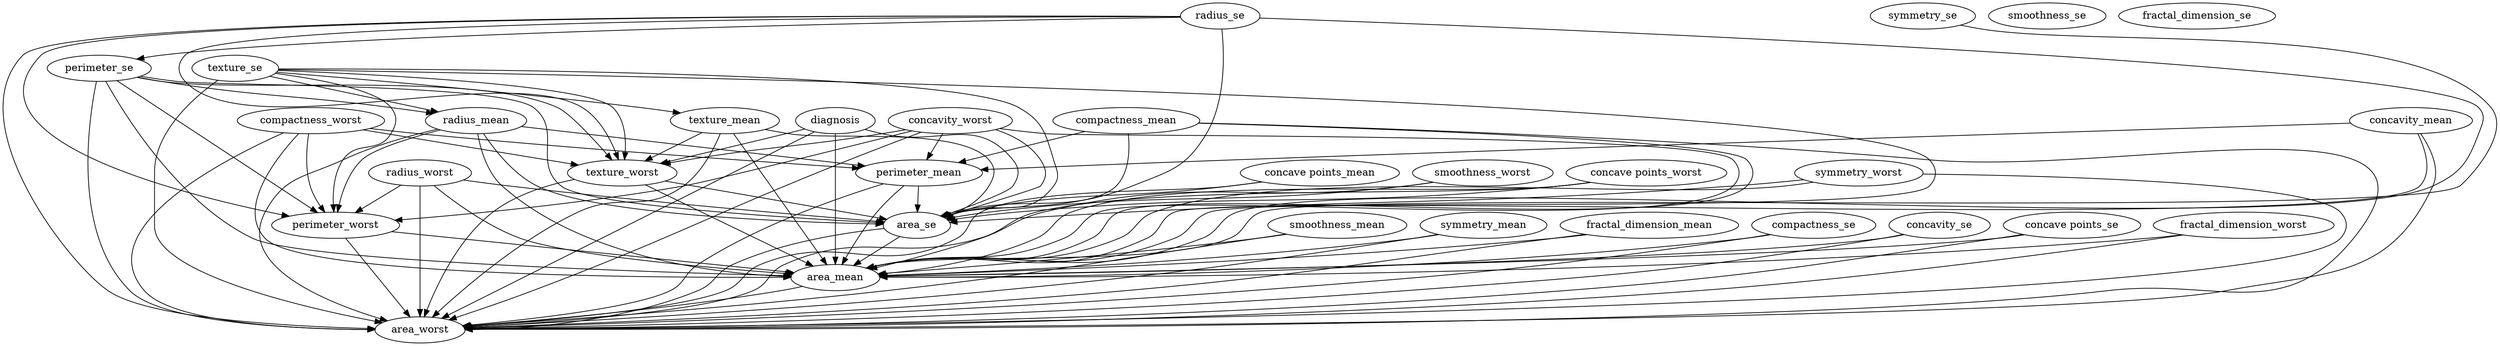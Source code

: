 strict digraph  {
diagnosis;
radius_mean;
texture_mean;
perimeter_mean;
area_mean;
smoothness_mean;
compactness_mean;
concavity_mean;
"concave points_mean";
symmetry_mean;
fractal_dimension_mean;
radius_se;
texture_se;
perimeter_se;
area_se;
smoothness_se;
compactness_se;
concavity_se;
"concave points_se";
symmetry_se;
fractal_dimension_se;
radius_worst;
texture_worst;
perimeter_worst;
area_worst;
smoothness_worst;
compactness_worst;
concavity_worst;
"concave points_worst";
symmetry_worst;
fractal_dimension_worst;
diagnosis -> area_mean  [origin=learned, weight="37.676609834336816"];
diagnosis -> area_se  [origin=learned, weight="-3.0750485224630735"];
diagnosis -> texture_worst  [origin=learned, weight="1.078596741949257"];
diagnosis -> area_worst  [origin=learned, weight="-33.190483476581804"];
radius_mean -> perimeter_mean  [origin=learned, weight="6.290243425406026"];
radius_mean -> area_mean  [origin=learned, weight="19.229732480772235"];
radius_mean -> area_se  [origin=learned, weight="7.697602717646167"];
radius_mean -> perimeter_worst  [origin=learned, weight="-2.3631037797010017"];
radius_mean -> area_worst  [origin=learned, weight="-58.28813578138152"];
texture_mean -> area_mean  [origin=learned, weight="-9.20872403797335"];
texture_mean -> area_se  [origin=learned, weight="-2.3115291818448336"];
texture_mean -> texture_worst  [origin=learned, weight="0.8782541891936706"];
texture_mean -> area_worst  [origin=learned, weight="4.288582768341826"];
perimeter_mean -> area_mean  [origin=learned, weight="7.77741815257961"];
perimeter_mean -> area_se  [origin=learned, weight="-0.9859833295966564"];
perimeter_mean -> area_worst  [origin=learned, weight="-15.766268889006652"];
area_mean -> area_worst  [origin=learned, weight="1.1598591600439854"];
smoothness_mean -> area_mean  [origin=learned, weight="-7.4878069172486645"];
smoothness_mean -> area_worst  [origin=learned, weight="2.046557987625492"];
compactness_mean -> perimeter_mean  [origin=learned, weight="0.8531862704351454"];
compactness_mean -> area_mean  [origin=learned, weight="-10.282271695994014"];
compactness_mean -> area_se  [origin=learned, weight="-1.5236817071049644"];
compactness_mean -> area_worst  [origin=learned, weight="9.304298627682892"];
concavity_mean -> perimeter_mean  [origin=learned, weight="1.0129282156298072"];
concavity_mean -> area_mean  [origin=learned, weight="-3.9426029000348946"];
concavity_mean -> area_worst  [origin=learned, weight="9.467975300330378"];
"concave points_mean" -> area_se  [origin=learned, weight="-1.2512700017174538"];
"concave points_mean" -> area_worst  [origin=learned, weight="4.173044254584025"];
symmetry_mean -> area_mean  [origin=learned, weight="-15.331290749703024"];
symmetry_mean -> area_worst  [origin=learned, weight="6.026899486992352"];
fractal_dimension_mean -> area_mean  [origin=learned, weight="-5.564552070882575"];
fractal_dimension_mean -> area_worst  [origin=learned, weight="2.0238367887633504"];
radius_se -> area_mean  [origin=learned, weight="2.1221201539226207"];
radius_se -> perimeter_se  [origin=learned, weight="3.9305901097329956"];
radius_se -> area_se  [origin=learned, weight="10.587116312276763"];
radius_se -> texture_worst  [origin=learned, weight="-1.0531959368992332"];
radius_se -> perimeter_worst  [origin=learned, weight="-1.5803684305833254"];
radius_se -> area_worst  [origin=learned, weight="-10.663502994604984"];
texture_se -> radius_mean  [origin=learned, weight="1.317603444014327"];
texture_se -> texture_mean  [origin=learned, weight="0.9444888333863792"];
texture_se -> area_mean  [origin=learned, weight="-30.569479095274477"];
texture_se -> area_se  [origin=learned, weight="-12.987762953391663"];
texture_se -> texture_worst  [origin=learned, weight="3.3811591975362854"];
texture_se -> perimeter_worst  [origin=learned, weight="-2.1187282982116136"];
texture_se -> area_worst  [origin=learned, weight="47.12886048471979"];
perimeter_se -> radius_mean  [origin=learned, weight="2.4168964656461567"];
perimeter_se -> area_mean  [origin=learned, weight="19.84361624972472"];
perimeter_se -> area_se  [origin=learned, weight="21.889581185185353"];
perimeter_se -> texture_worst  [origin=learned, weight="-0.9615839677271679"];
perimeter_se -> perimeter_worst  [origin=learned, weight="2.052169242034263"];
perimeter_se -> area_worst  [origin=learned, weight="-51.650041997815215"];
area_se -> area_mean  [origin=learned, weight="1.649779596184714"];
area_se -> area_worst  [origin=learned, weight="2.2112026708410113"];
compactness_se -> area_mean  [origin=learned, weight="-3.502907224691825"];
compactness_se -> area_worst  [origin=learned, weight="3.4134087145883876"];
concavity_se -> area_mean  [origin=learned, weight="-4.641845321343601"];
concavity_se -> area_worst  [origin=learned, weight="5.022440666999408"];
"concave points_se" -> area_mean  [origin=learned, weight="-1.7065476709948875"];
"concave points_se" -> area_worst  [origin=learned, weight="1.9199385292155164"];
symmetry_se -> area_mean  [origin=learned, weight="-1.6907741839628923"];
radius_worst -> area_mean  [origin=learned, weight="-63.56064076486527"];
radius_worst -> area_se  [origin=learned, weight="-2.310294512560237"];
radius_worst -> perimeter_worst  [origin=learned, weight="4.348138729565243"];
radius_worst -> area_worst  [origin=learned, weight="93.53585876108103"];
texture_worst -> area_mean  [origin=learned, weight="-0.8949065710865215"];
texture_worst -> area_se  [origin=learned, weight="1.3037694749242406"];
texture_worst -> area_worst  [origin=learned, weight="-7.6340150541522185"];
perimeter_worst -> area_mean  [origin=learned, weight="7.897081745715898"];
perimeter_worst -> area_worst  [origin=learned, weight="9.283798398653891"];
smoothness_worst -> area_mean  [origin=learned, weight="-8.555471941199173"];
smoothness_worst -> area_se  [origin=learned, weight="1.278353768073523"];
compactness_worst -> perimeter_mean  [origin=learned, weight="1.6192646265546673"];
compactness_worst -> area_mean  [origin=learned, weight="-14.376936991173437"];
compactness_worst -> texture_worst  [origin=learned, weight="1.0574951908816852"];
compactness_worst -> perimeter_worst  [origin=learned, weight="2.459598046480057"];
compactness_worst -> area_worst  [origin=learned, weight="1.5254802291270706"];
concavity_worst -> perimeter_mean  [origin=learned, weight="1.843216520069933"];
concavity_worst -> area_mean  [origin=learned, weight="-15.076795448738954"];
concavity_worst -> area_se  [origin=learned, weight="1.0331556567378177"];
concavity_worst -> texture_worst  [origin=learned, weight="1.3720275025440167"];
concavity_worst -> perimeter_worst  [origin=learned, weight="2.454200396453434"];
concavity_worst -> area_worst  [origin=learned, weight="12.5350495557272"];
"concave points_worst" -> area_mean  [origin=learned, weight="-3.1206986286254756"];
"concave points_worst" -> area_se  [origin=learned, weight="-0.9696321069560851"];
"concave points_worst" -> area_worst  [origin=learned, weight="2.6790359573663425"];
symmetry_worst -> area_mean  [origin=learned, weight="-17.26621300007502"];
symmetry_worst -> area_se  [origin=learned, weight="1.0421334135847202"];
symmetry_worst -> area_worst  [origin=learned, weight="-2.1777525099543755"];
fractal_dimension_worst -> area_mean  [origin=learned, weight="-7.20149735695178"];
fractal_dimension_worst -> area_worst  [origin=learned, weight="2.02211800912123"];
}
